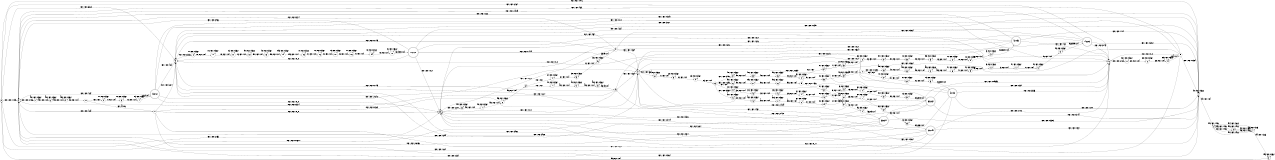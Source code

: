 digraph FST {
rankdir = LR;
size = "8.5,11";
center = 1;
orientation = Portrait;
ranksep = "0.4";
nodesep = "0.25";
0 [label = "0", shape = circle, style = bold, fontsize = 14]
	0 -> 1 [label = "<eps>:<eps>/449.76", fontsize = 14];
	0 -> 6 [label = "<eps>:<eps>/11.505", fontsize = 14];
	0 -> 16 [label = "<eps>:<eps>/67.384", fontsize = 14];
	0 -> 21 [label = "<eps>:<eps>/0.0088017", fontsize = 14];
	0 -> 85 [label = "<eps>:<eps>/22.553", fontsize = 14];
	0 -> 98 [label = "<eps>:<eps>/83.365", fontsize = 14];
1 [label = "1", shape = circle, style = solid, fontsize = 14]
	1 -> 1 [label = "sil_1:<eps>/0.35667", fontsize = 14];
	1 -> 2 [label = "sil_1:<eps>/1.204", fontsize = 14];
2 [label = "2", shape = circle, style = solid, fontsize = 14]
	2 -> 2 [label = "sil_2:<eps>/1.0986", fontsize = 14];
	2 -> 3 [label = "sil_2:<eps>/1.0986", fontsize = 14];
	2 -> 4 [label = "sil_2:<eps>/1.0986", fontsize = 14];
3 [label = "3", shape = circle, style = solid, fontsize = 14]
	3 -> 2 [label = "sil_3:<eps>/1.0986", fontsize = 14];
	3 -> 3 [label = "sil_3:<eps>/1.0986", fontsize = 14];
	3 -> 4 [label = "sil_3:<eps>/1.0986", fontsize = 14];
4 [label = "4", shape = circle, style = solid, fontsize = 14]
	4 -> 2 [label = "sil_4:<eps>/1.3863", fontsize = 14];
	4 -> 3 [label = "sil_4:<eps>/1.3863", fontsize = 14];
	4 -> 4 [label = "sil_4:<eps>/1.3863", fontsize = 14];
	4 -> 5 [label = "sil_4:<eps>/1.3863", fontsize = 14];
5 [label = "5", shape = doublecircle, style = solid, fontsize = 14]
	5 -> 5 [label = "sil_5:<eps>/0.35667", fontsize = 14];
	5 -> 0 [label = "sil_5:<eps>/1.204", fontsize = 14];
6 [label = "6", shape = circle, style = solid, fontsize = 14]
	6 -> 7 [label = "<eps>:<eps>/27.358", fontsize = 14];
7 [label = "7", shape = circle, style = solid, fontsize = 14]
	7 -> 7 [label = "ah_1:<eps>/0.35667", fontsize = 14];
	7 -> 8 [label = "ah_1:<eps>/1.204", fontsize = 14];
8 [label = "8", shape = circle, style = solid, fontsize = 14]
	8 -> 8 [label = "ah_2:<eps>/0.35667", fontsize = 14];
	8 -> 9 [label = "ah_2:<eps>/1.204", fontsize = 14];
9 [label = "9", shape = circle, style = solid, fontsize = 14]
	9 -> 9 [label = "ah_3:<eps>/0.35667", fontsize = 14];
	9 -> 10 [label = "ah_3:<eps>/1.204", fontsize = 14];
10 [label = "10", shape = circle, style = solid, fontsize = 14]
	10 -> 11 [label = "<eps>:a/40.026", fontsize = 14];
	10 -> 12 [label = "<eps>:<eps>", fontsize = 14];
11 [label = "11", shape = circle, style = solid, fontsize = 14]
	11 -> 1 [label = "<eps>:<eps>/0.23084", fontsize = 14];
	11 -> 6 [label = "<eps>:<eps>/4.654", fontsize = 14];
	11 -> 16 [label = "<eps>:<eps>/1e+10", fontsize = 14];
	11 -> 21 [label = "<eps>:<eps>/0.05884", fontsize = 14];
	11 -> 85 [label = "<eps>:<eps>/1e+10", fontsize = 14];
	11 -> 98 [label = "<eps>:<eps>/3.2677", fontsize = 14];
12 [label = "12", shape = circle, style = solid, fontsize = 14]
	12 -> 12 [label = "v_1:<eps>/0.35667", fontsize = 14];
	12 -> 13 [label = "v_1:<eps>/1.204", fontsize = 14];
13 [label = "13", shape = circle, style = solid, fontsize = 14]
	13 -> 13 [label = "v_2:<eps>/0.35667", fontsize = 14];
	13 -> 14 [label = "v_2:<eps>/1.204", fontsize = 14];
14 [label = "14", shape = circle, style = solid, fontsize = 14]
	14 -> 14 [label = "v_3:<eps>/0.35667", fontsize = 14];
	14 -> 15 [label = "v_3:of/1.204", fontsize = 14];
15 [label = "15/307.22", shape = doublecircle, style = solid, fontsize = 14]
	15 -> 1 [label = "<eps>:<eps>/0.25192", fontsize = 14];
	15 -> 6 [label = "<eps>:<eps>/4.654", fontsize = 14];
	15 -> 16 [label = "<eps>:<eps>/1e+10", fontsize = 14];
	15 -> 21 [label = "<eps>:<eps>/-0.78412", fontsize = 14];
	15 -> 85 [label = "<eps>:<eps>/1e+10", fontsize = 14];
	15 -> 98 [label = "<eps>:<eps>/4.654", fontsize = 14];
16 [label = "16", shape = circle, style = solid, fontsize = 14]
	16 -> 17 [label = "<eps>:<eps>/67.384", fontsize = 14];
17 [label = "17", shape = circle, style = solid, fontsize = 14]
	17 -> 17 [label = "ey_1:<eps>/0.35667", fontsize = 14];
	17 -> 18 [label = "ey_1:<eps>/1.204", fontsize = 14];
18 [label = "18", shape = circle, style = solid, fontsize = 14]
	18 -> 18 [label = "ey_2:<eps>/0.35667", fontsize = 14];
	18 -> 19 [label = "ey_2:<eps>/1.204", fontsize = 14];
19 [label = "19", shape = circle, style = solid, fontsize = 14]
	19 -> 19 [label = "ey_3:<eps>/0.35667", fontsize = 14];
	19 -> 20 [label = "ey_3:a/1.204", fontsize = 14];
20 [label = "20", shape = circle, style = solid, fontsize = 14]
	20 -> 1 [label = "<eps>:<eps>/0.23084", fontsize = 14];
	20 -> 6 [label = "<eps>:<eps>/4.654", fontsize = 14];
	20 -> 16 [label = "<eps>:<eps>/1e+10", fontsize = 14];
	20 -> 21 [label = "<eps>:<eps>/0.05884", fontsize = 14];
	20 -> 85 [label = "<eps>:<eps>/1e+10", fontsize = 14];
	20 -> 98 [label = "<eps>:<eps>/3.2677", fontsize = 14];
21 [label = "21", shape = circle, style = solid, fontsize = 14]
	21 -> 22 [label = "<eps>:<eps>/15.04", fontsize = 14];
22 [label = "22", shape = circle, style = solid, fontsize = 14]
	22 -> 22 [label = "p_1:<eps>/0.35667", fontsize = 14];
	22 -> 23 [label = "p_1:<eps>/1.204", fontsize = 14];
23 [label = "23", shape = circle, style = solid, fontsize = 14]
	23 -> 23 [label = "p_2:<eps>/0.35667", fontsize = 14];
	23 -> 24 [label = "p_2:<eps>/1.204", fontsize = 14];
24 [label = "24", shape = circle, style = solid, fontsize = 14]
	24 -> 24 [label = "p_3:<eps>/0.35667", fontsize = 14];
	24 -> 25 [label = "p_3:<eps>/1.204", fontsize = 14];
25 [label = "25", shape = circle, style = solid, fontsize = 14]
	25 -> 26 [label = "<eps>:<eps>/1.6395", fontsize = 14];
	25 -> 44 [label = "<eps>:<eps>", fontsize = 14];
	25 -> 54 [label = "<eps>:<eps>/5.7902", fontsize = 14];
	25 -> 75 [label = "<eps>:<eps>/5.3862", fontsize = 14];
26 [label = "26", shape = circle, style = solid, fontsize = 14]
	26 -> 26 [label = "eh_1:<eps>/0.35667", fontsize = 14];
	26 -> 27 [label = "eh_1:<eps>/1.204", fontsize = 14];
27 [label = "27", shape = circle, style = solid, fontsize = 14]
	27 -> 27 [label = "eh_2:<eps>/0.35667", fontsize = 14];
	27 -> 28 [label = "eh_2:<eps>/1.204", fontsize = 14];
28 [label = "28", shape = circle, style = solid, fontsize = 14]
	28 -> 28 [label = "eh_3:<eps>/0.35667", fontsize = 14];
	28 -> 29 [label = "eh_3:<eps>/1.204", fontsize = 14];
29 [label = "29", shape = circle, style = solid, fontsize = 14]
	29 -> 30 [label = "<eps>:<eps>/7.4523", fontsize = 14];
	29 -> 34 [label = "<eps>:<eps>", fontsize = 14];
30 [label = "30", shape = circle, style = solid, fontsize = 14]
	30 -> 30 [label = "k_1:<eps>/0.35667", fontsize = 14];
	30 -> 31 [label = "k_1:<eps>/1.204", fontsize = 14];
31 [label = "31", shape = circle, style = solid, fontsize = 14]
	31 -> 31 [label = "k_2:<eps>/0.35667", fontsize = 14];
	31 -> 32 [label = "k_2:<eps>/1.204", fontsize = 14];
32 [label = "32", shape = circle, style = solid, fontsize = 14]
	32 -> 32 [label = "k_3:<eps>/0.35667", fontsize = 14];
	32 -> 33 [label = "k_3:peck/1.204", fontsize = 14];
33 [label = "33/57.319", shape = doublecircle, style = solid, fontsize = 14]
	33 -> 1 [label = "<eps>:<eps>/0.33205", fontsize = 14];
	33 -> 6 [label = "<eps>:<eps>/-0.082238", fontsize = 14];
	33 -> 16 [label = "<eps>:<eps>/0.0095695", fontsize = 14];
	33 -> 21 [label = "<eps>:<eps>/1.4351", fontsize = 14];
	33 -> 85 [label = "<eps>:<eps>/-0.57179", fontsize = 14];
	33 -> 98 [label = "<eps>:<eps>/3.9608", fontsize = 14];
34 [label = "34", shape = circle, style = solid, fontsize = 14]
	34 -> 34 [label = "p_1:<eps>/0.35667", fontsize = 14];
	34 -> 35 [label = "p_1:<eps>/1.204", fontsize = 14];
35 [label = "35", shape = circle, style = solid, fontsize = 14]
	35 -> 35 [label = "p_2:<eps>/0.35667", fontsize = 14];
	35 -> 36 [label = "p_2:<eps>/1.204", fontsize = 14];
36 [label = "36", shape = circle, style = solid, fontsize = 14]
	36 -> 36 [label = "p_3:<eps>/0.35667", fontsize = 14];
	36 -> 37 [label = "p_3:<eps>/1.204", fontsize = 14];
37 [label = "37", shape = circle, style = solid, fontsize = 14]
	37 -> 37 [label = "er_1:<eps>/0.35667", fontsize = 14];
	37 -> 38 [label = "er_1:<eps>/1.204", fontsize = 14];
38 [label = "38", shape = circle, style = solid, fontsize = 14]
	38 -> 38 [label = "er_2:<eps>/0.35667", fontsize = 14];
	38 -> 39 [label = "er_2:<eps>/1.204", fontsize = 14];
39 [label = "39", shape = circle, style = solid, fontsize = 14]
	39 -> 39 [label = "er_3:<eps>/0.35667", fontsize = 14];
	39 -> 40 [label = "er_3:<eps>/1.204", fontsize = 14];
40 [label = "40", shape = circle, style = solid, fontsize = 14]
	40 -> 40 [label = "z_1:<eps>/0.35667", fontsize = 14];
	40 -> 41 [label = "z_1:<eps>/1.204", fontsize = 14];
41 [label = "41", shape = circle, style = solid, fontsize = 14]
	41 -> 41 [label = "z_2:<eps>/0.35667", fontsize = 14];
	41 -> 42 [label = "z_2:<eps>/1.204", fontsize = 14];
42 [label = "42", shape = circle, style = solid, fontsize = 14]
	42 -> 42 [label = "z_3:<eps>/0.35667", fontsize = 14];
	42 -> 43 [label = "z_3:peppers/1.204", fontsize = 14];
43 [label = "43/1.0695", shape = doublecircle, style = solid, fontsize = 14]
	43 -> 1 [label = "<eps>:<eps>/1.7014", fontsize = 14];
	43 -> 6 [label = "<eps>:<eps>/1.2867", fontsize = 14];
	43 -> 16 [label = "<eps>:<eps>/4.654", fontsize = 14];
	43 -> 21 [label = "<eps>:<eps>/-0.8873", fontsize = 14];
	43 -> 85 [label = "<eps>:<eps>/1.3218", fontsize = 14];
	43 -> 98 [label = "<eps>:<eps>/4.654", fontsize = 14];
44 [label = "44", shape = circle, style = solid, fontsize = 14]
	44 -> 44 [label = "iy_1:<eps>/0.35667", fontsize = 14];
	44 -> 45 [label = "iy_1:<eps>/1.204", fontsize = 14];
45 [label = "45", shape = circle, style = solid, fontsize = 14]
	45 -> 45 [label = "iy_2:<eps>/0.35667", fontsize = 14];
	45 -> 46 [label = "iy_2:<eps>/1.204", fontsize = 14];
46 [label = "46", shape = circle, style = solid, fontsize = 14]
	46 -> 46 [label = "iy_3:<eps>/0.35667", fontsize = 14];
	46 -> 47 [label = "iy_3:<eps>/1.204", fontsize = 14];
47 [label = "47", shape = circle, style = solid, fontsize = 14]
	47 -> 47 [label = "t_1:<eps>/0.35667", fontsize = 14];
	47 -> 48 [label = "t_1:<eps>/1.204", fontsize = 14];
48 [label = "48", shape = circle, style = solid, fontsize = 14]
	48 -> 48 [label = "t_2:<eps>/0.35667", fontsize = 14];
	48 -> 49 [label = "t_2:<eps>/1.204", fontsize = 14];
49 [label = "49", shape = circle, style = solid, fontsize = 14]
	49 -> 49 [label = "t_3:<eps>/0.35667", fontsize = 14];
	49 -> 50 [label = "t_3:<eps>/1.204", fontsize = 14];
50 [label = "50", shape = circle, style = solid, fontsize = 14]
	50 -> 50 [label = "er_1:<eps>/0.35667", fontsize = 14];
	50 -> 51 [label = "er_1:<eps>/1.204", fontsize = 14];
51 [label = "51", shape = circle, style = solid, fontsize = 14]
	51 -> 51 [label = "er_2:<eps>/0.35667", fontsize = 14];
	51 -> 52 [label = "er_2:<eps>/1.204", fontsize = 14];
52 [label = "52", shape = circle, style = solid, fontsize = 14]
	52 -> 52 [label = "er_3:<eps>/0.35667", fontsize = 14];
	52 -> 53 [label = "er_3:peter/1.204", fontsize = 14];
53 [label = "53/36.852", shape = doublecircle, style = solid, fontsize = 14]
	53 -> 1 [label = "<eps>:<eps>/0.37414", fontsize = 14];
	53 -> 6 [label = "<eps>:<eps>/1.6094", fontsize = 14];
	53 -> 16 [label = "<eps>:<eps>/2.3514", fontsize = 14];
	53 -> 21 [label = "<eps>:<eps>/-0.47594", fontsize = 14];
	53 -> 85 [label = "<eps>:<eps>/3.9608", fontsize = 14];
	53 -> 98 [label = "<eps>:<eps>/1.8814", fontsize = 14];
54 [label = "54", shape = circle, style = solid, fontsize = 14]
	54 -> 54 [label = "ih_1:<eps>/0.35667", fontsize = 14];
	54 -> 55 [label = "ih_1:<eps>/1.204", fontsize = 14];
55 [label = "55", shape = circle, style = solid, fontsize = 14]
	55 -> 55 [label = "ih_2:<eps>/0.35667", fontsize = 14];
	55 -> 56 [label = "ih_2:<eps>/1.204", fontsize = 14];
56 [label = "56", shape = circle, style = solid, fontsize = 14]
	56 -> 56 [label = "ih_3:<eps>/0.35667", fontsize = 14];
	56 -> 57 [label = "ih_3:<eps>/1.204", fontsize = 14];
57 [label = "57", shape = circle, style = solid, fontsize = 14]
	57 -> 57 [label = "k_1:<eps>/0.35667", fontsize = 14];
	57 -> 58 [label = "k_1:<eps>/1.204", fontsize = 14];
58 [label = "58", shape = circle, style = solid, fontsize = 14]
	58 -> 58 [label = "k_2:<eps>/0.35667", fontsize = 14];
	58 -> 59 [label = "k_2:<eps>/1.204", fontsize = 14];
59 [label = "59", shape = circle, style = solid, fontsize = 14]
	59 -> 59 [label = "k_3:<eps>/0.35667", fontsize = 14];
	59 -> 60 [label = "k_3:<eps>/1.204", fontsize = 14];
60 [label = "60", shape = circle, style = solid, fontsize = 14]
	60 -> 61 [label = "<eps>:<eps>", fontsize = 14];
	60 -> 65 [label = "<eps>:<eps>/0.13695", fontsize = 14];
61 [label = "61", shape = circle, style = solid, fontsize = 14]
	61 -> 61 [label = "t_1:<eps>/0.35667", fontsize = 14];
	61 -> 62 [label = "t_1:<eps>/1.204", fontsize = 14];
62 [label = "62", shape = circle, style = solid, fontsize = 14]
	62 -> 62 [label = "t_2:<eps>/0.35667", fontsize = 14];
	62 -> 63 [label = "t_2:<eps>/1.204", fontsize = 14];
63 [label = "63", shape = circle, style = solid, fontsize = 14]
	63 -> 63 [label = "t_3:<eps>/0.35667", fontsize = 14];
	63 -> 64 [label = "t_3:picked/1.204", fontsize = 14];
64 [label = "64/2.1513", shape = doublecircle, style = solid, fontsize = 14]
	64 -> 1 [label = "<eps>:<eps>/1.2007", fontsize = 14];
	64 -> 6 [label = "<eps>:<eps>/2.3514", fontsize = 14];
	64 -> 16 [label = "<eps>:<eps>/3.5553", fontsize = 14];
	64 -> 21 [label = "<eps>:<eps>/-0.88337", fontsize = 14];
	64 -> 85 [label = "<eps>:<eps>/3.2677", fontsize = 14];
	64 -> 98 [label = "<eps>:<eps>/1e+10", fontsize = 14];
65 [label = "65", shape = circle, style = solid, fontsize = 14]
	65 -> 65 [label = "ah_1:<eps>/0.35667", fontsize = 14];
	65 -> 66 [label = "ah_1:<eps>/1.204", fontsize = 14];
66 [label = "66", shape = circle, style = solid, fontsize = 14]
	66 -> 66 [label = "ah_2:<eps>/0.35667", fontsize = 14];
	66 -> 67 [label = "ah_2:<eps>/1.204", fontsize = 14];
67 [label = "67", shape = circle, style = solid, fontsize = 14]
	67 -> 67 [label = "ah_3:<eps>/0.35667", fontsize = 14];
	67 -> 68 [label = "ah_3:<eps>/1.204", fontsize = 14];
68 [label = "68", shape = circle, style = solid, fontsize = 14]
	68 -> 68 [label = "l_1:<eps>/0.35667", fontsize = 14];
	68 -> 69 [label = "l_1:<eps>/1.204", fontsize = 14];
69 [label = "69", shape = circle, style = solid, fontsize = 14]
	69 -> 69 [label = "l_2:<eps>/0.35667", fontsize = 14];
	69 -> 70 [label = "l_2:<eps>/1.204", fontsize = 14];
70 [label = "70", shape = circle, style = solid, fontsize = 14]
	70 -> 70 [label = "l_3:<eps>/0.35667", fontsize = 14];
	70 -> 71 [label = "l_3:<eps>/1.204", fontsize = 14];
71 [label = "71", shape = circle, style = solid, fontsize = 14]
	71 -> 71 [label = "d_1:<eps>/0.35667", fontsize = 14];
	71 -> 72 [label = "d_1:<eps>/1.204", fontsize = 14];
72 [label = "72", shape = circle, style = solid, fontsize = 14]
	72 -> 72 [label = "d_2:<eps>/0.35667", fontsize = 14];
	72 -> 73 [label = "d_2:<eps>/1.204", fontsize = 14];
73 [label = "73", shape = circle, style = solid, fontsize = 14]
	73 -> 73 [label = "d_3:<eps>/0.35667", fontsize = 14];
	73 -> 74 [label = "d_3:pickled/1.204", fontsize = 14];
74 [label = "74/66.125", shape = doublecircle, style = solid, fontsize = 14]
	74 -> 1 [label = "<eps>:<eps>/0.32087", fontsize = 14];
	74 -> 6 [label = "<eps>:<eps>/-0.40229", fontsize = 14];
	74 -> 16 [label = "<eps>:<eps>/3.0445", fontsize = 14];
	74 -> 21 [label = "<eps>:<eps>/0.33647", fontsize = 14];
	74 -> 85 [label = "<eps>:<eps>/1.3218", fontsize = 14];
	74 -> 98 [label = "<eps>:<eps>/4.654", fontsize = 14];
75 [label = "75", shape = circle, style = solid, fontsize = 14]
	75 -> 75 [label = "ay_1:<eps>/0.35667", fontsize = 14];
	75 -> 76 [label = "ay_1:<eps>/1.204", fontsize = 14];
76 [label = "76", shape = circle, style = solid, fontsize = 14]
	76 -> 76 [label = "ay_2:<eps>/0.35667", fontsize = 14];
	76 -> 77 [label = "ay_2:<eps>/1.204", fontsize = 14];
77 [label = "77", shape = circle, style = solid, fontsize = 14]
	77 -> 77 [label = "ay_3:<eps>/0.35667", fontsize = 14];
	77 -> 78 [label = "ay_3:<eps>/1.204", fontsize = 14];
78 [label = "78", shape = circle, style = solid, fontsize = 14]
	78 -> 78 [label = "p_1:<eps>/0.35667", fontsize = 14];
	78 -> 79 [label = "p_1:<eps>/1.204", fontsize = 14];
79 [label = "79", shape = circle, style = solid, fontsize = 14]
	79 -> 79 [label = "p_2:<eps>/0.35667", fontsize = 14];
	79 -> 80 [label = "p_2:<eps>/1.204", fontsize = 14];
80 [label = "80", shape = circle, style = solid, fontsize = 14]
	80 -> 80 [label = "p_3:<eps>/0.35667", fontsize = 14];
	80 -> 81 [label = "p_3:<eps>/1.204", fontsize = 14];
81 [label = "81", shape = circle, style = solid, fontsize = 14]
	81 -> 81 [label = "er_1:<eps>/0.35667", fontsize = 14];
	81 -> 82 [label = "er_1:<eps>/1.204", fontsize = 14];
82 [label = "82", shape = circle, style = solid, fontsize = 14]
	82 -> 82 [label = "er_2:<eps>/0.35667", fontsize = 14];
	82 -> 83 [label = "er_2:<eps>/1.204", fontsize = 14];
83 [label = "83", shape = circle, style = solid, fontsize = 14]
	83 -> 83 [label = "er_3:<eps>/0.35667", fontsize = 14];
	83 -> 84 [label = "er_3:piper/1.204", fontsize = 14];
84 [label = "84/22.799", shape = doublecircle, style = solid, fontsize = 14]
	84 -> 1 [label = "<eps>:<eps>/0.4357", fontsize = 14];
	84 -> 6 [label = "<eps>:<eps>/1.8814", fontsize = 14];
	84 -> 16 [label = "<eps>:<eps>/2.7081", fontsize = 14];
	84 -> 21 [label = "<eps>:<eps>/-0.74872", fontsize = 14];
	84 -> 85 [label = "<eps>:<eps>/2.3514", fontsize = 14];
	84 -> 98 [label = "<eps>:<eps>/3.9608", fontsize = 14];
85 [label = "85", shape = circle, style = solid, fontsize = 14]
	85 -> 86 [label = "<eps>:<eps>/68.071", fontsize = 14];
86 [label = "86", shape = circle, style = solid, fontsize = 14]
	86 -> 86 [label = "dh_1:<eps>/0.35667", fontsize = 14];
	86 -> 87 [label = "dh_1:<eps>/1.204", fontsize = 14];
87 [label = "87", shape = circle, style = solid, fontsize = 14]
	87 -> 87 [label = "dh_2:<eps>/0.35667", fontsize = 14];
	87 -> 88 [label = "dh_2:<eps>/1.204", fontsize = 14];
88 [label = "88", shape = circle, style = solid, fontsize = 14]
	88 -> 88 [label = "dh_3:<eps>/0.35667", fontsize = 14];
	88 -> 89 [label = "dh_3:<eps>/1.204", fontsize = 14];
89 [label = "89", shape = circle, style = solid, fontsize = 14]
	89 -> 90 [label = "<eps>:<eps>", fontsize = 14];
	89 -> 94 [label = "<eps>:<eps>", fontsize = 14];
90 [label = "90", shape = circle, style = solid, fontsize = 14]
	90 -> 90 [label = "ah_1:<eps>/0.35667", fontsize = 14];
	90 -> 91 [label = "ah_1:<eps>/1.204", fontsize = 14];
91 [label = "91", shape = circle, style = solid, fontsize = 14]
	91 -> 91 [label = "ah_2:<eps>/0.35667", fontsize = 14];
	91 -> 92 [label = "ah_2:<eps>/1.204", fontsize = 14];
92 [label = "92", shape = circle, style = solid, fontsize = 14]
	92 -> 92 [label = "ah_3:<eps>/0.35667", fontsize = 14];
	92 -> 93 [label = "ah_3:the/1.204", fontsize = 14];
93 [label = "93", shape = circle, style = solid, fontsize = 14]
	93 -> 1 [label = "<eps>:<eps>/0.23084", fontsize = 14];
	93 -> 6 [label = "<eps>:<eps>/2.3514", fontsize = 14];
	93 -> 16 [label = "<eps>:<eps>/1e+10", fontsize = 14];
	93 -> 21 [label = "<eps>:<eps>/1.5629", fontsize = 14];
	93 -> 85 [label = "<eps>:<eps>/1e+10", fontsize = 14];
	93 -> 98 [label = "<eps>:<eps>/0.27193", fontsize = 14];
94 [label = "94", shape = circle, style = solid, fontsize = 14]
	94 -> 94 [label = "iy_1:<eps>/0.35667", fontsize = 14];
	94 -> 95 [label = "iy_1:<eps>/1.204", fontsize = 14];
95 [label = "95", shape = circle, style = solid, fontsize = 14]
	95 -> 95 [label = "iy_2:<eps>/0.35667", fontsize = 14];
	95 -> 96 [label = "iy_2:<eps>/1.204", fontsize = 14];
96 [label = "96", shape = circle, style = solid, fontsize = 14]
	96 -> 96 [label = "iy_3:<eps>/0.35667", fontsize = 14];
	96 -> 97 [label = "iy_3:the/1.204", fontsize = 14];
97 [label = "97", shape = circle, style = solid, fontsize = 14]
	97 -> 1 [label = "<eps>:<eps>/0.23084", fontsize = 14];
	97 -> 6 [label = "<eps>:<eps>/2.3514", fontsize = 14];
	97 -> 16 [label = "<eps>:<eps>/1e+10", fontsize = 14];
	97 -> 21 [label = "<eps>:<eps>/1.5629", fontsize = 14];
	97 -> 85 [label = "<eps>:<eps>/1e+10", fontsize = 14];
	97 -> 98 [label = "<eps>:<eps>/0.27193", fontsize = 14];
98 [label = "98", shape = circle, style = solid, fontsize = 14]
	98 -> 99 [label = "<eps>:<eps>/83.365", fontsize = 14];
99 [label = "99", shape = circle, style = solid, fontsize = 14]
	99 -> 99 [label = "w_1:<eps>/0.35667", fontsize = 14];
	99 -> 100 [label = "w_1:<eps>/1.204", fontsize = 14];
100 [label = "100", shape = circle, style = solid, fontsize = 14]
	100 -> 100 [label = "w_2:<eps>/0.35667", fontsize = 14];
	100 -> 101 [label = "w_2:<eps>/1.204", fontsize = 14];
101 [label = "101", shape = circle, style = solid, fontsize = 14]
	101 -> 101 [label = "w_3:<eps>/0.35667", fontsize = 14];
	101 -> 102 [label = "w_3:<eps>/1.204", fontsize = 14];
102 [label = "102", shape = circle, style = solid, fontsize = 14]
	102 -> 102 [label = "eh_1:<eps>/0.35667", fontsize = 14];
	102 -> 103 [label = "eh_1:<eps>/1.204", fontsize = 14];
103 [label = "103", shape = circle, style = solid, fontsize = 14]
	103 -> 103 [label = "eh_2:<eps>/0.35667", fontsize = 14];
	103 -> 104 [label = "eh_2:<eps>/1.204", fontsize = 14];
104 [label = "104", shape = circle, style = solid, fontsize = 14]
	104 -> 104 [label = "eh_3:<eps>/0.35667", fontsize = 14];
	104 -> 105 [label = "eh_3:<eps>/1.204", fontsize = 14];
105 [label = "105", shape = circle, style = solid, fontsize = 14]
	105 -> 105 [label = "r_1:<eps>/0.35667", fontsize = 14];
	105 -> 106 [label = "r_1:<eps>/1.204", fontsize = 14];
106 [label = "106", shape = circle, style = solid, fontsize = 14]
	106 -> 106 [label = "r_2:<eps>/0.35667", fontsize = 14];
	106 -> 107 [label = "r_2:<eps>/1.204", fontsize = 14];
107 [label = "107", shape = circle, style = solid, fontsize = 14]
	107 -> 107 [label = "r_3:<eps>/0.35667", fontsize = 14];
	107 -> 108 [label = "r_3:<eps>/1.204", fontsize = 14];
108 [label = "108", shape = circle, style = solid, fontsize = 14]
	108 -> 108 [label = "z_1:<eps>/0.35667", fontsize = 14];
	108 -> 109 [label = "z_1:<eps>/1.204", fontsize = 14];
109 [label = "109", shape = circle, style = solid, fontsize = 14]
	109 -> 109 [label = "z_2:<eps>/0.35667", fontsize = 14];
	109 -> 110 [label = "z_2:<eps>/1.204", fontsize = 14];
110 [label = "110", shape = circle, style = solid, fontsize = 14]
	110 -> 110 [label = "z_3:<eps>/0.35667", fontsize = 14];
	110 -> 111 [label = "z_3:where's/1.204", fontsize = 14];
111 [label = "111/678.07", shape = doublecircle, style = solid, fontsize = 14]
	111 -> 1 [label = "<eps>:<eps>/0.23907", fontsize = 14];
	111 -> 6 [label = "<eps>:<eps>/3.9608", fontsize = 14];
	111 -> 16 [label = "<eps>:<eps>/1e+10", fontsize = 14];
	111 -> 21 [label = "<eps>:<eps>/0.74194", fontsize = 14];
	111 -> 85 [label = "<eps>:<eps>/1e+10", fontsize = 14];
	111 -> 98 [label = "<eps>:<eps>/1e+10", fontsize = 14];
}
